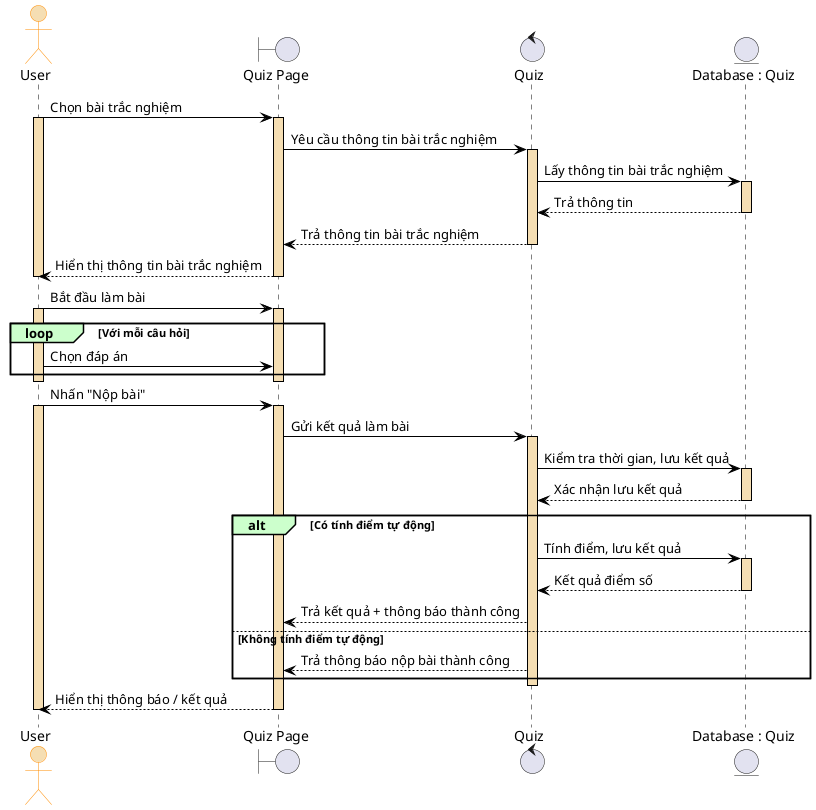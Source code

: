 @startuml UC_LamBaiTracNghiem_SD
skinparam backgroundColor #ffffff
skinparam sequence {
  ArrowColor Black
  LifeLineBorderColor Black
  LifeLineBackgroundColor Wheat
  ParticipantBorderColor DarkOrange
  ParticipantBackgroundColor Wheat
  ActorBorderColor DarkOrange
  ActorBackgroundColor Wheat
  GroupBackgroundColor #ccffcc
}

actor "User" as A
boundary "Quiz Page" as B
control "Quiz" as C
entity "Database : Quiz" as D


A -> B : Chọn bài trắc nghiệm
activate A
activate B
B -> C : Yêu cầu thông tin bài trắc nghiệm
activate C
C -> D : Lấy thông tin bài trắc nghiệm
activate D
D --> C : Trả thông tin
deactivate D
C --> B : Trả thông tin bài trắc nghiệm
deactivate C
B --> A : Hiển thị thông tin bài trắc nghiệm
deactivate B
deactivate A

A -> B : Bắt đầu làm bài
activate A
activate B
loop Với mỗi câu hỏi
  A -> B : Chọn đáp án
end
deactivate B
deactivate A

A -> B : Nhấn "Nộp bài"
activate A
activate B
B -> C : Gửi kết quả làm bài
activate C
C -> D : Kiểm tra thời gian, lưu kết quả
activate D
D --> C : Xác nhận lưu kết quả
deactivate D

alt Có tính điểm tự động
  C -> D : Tính điểm, lưu kết quả
  activate D
  D --> C : Kết quả điểm số
  deactivate D
  C --> B : Trả kết quả + thông báo thành công
else Không tính điểm tự động
  C --> B : Trả thông báo nộp bài thành công
end
deactivate C
B --> A : Hiển thị thông báo / kết quả
deactivate B
deactivate A

@enduml
